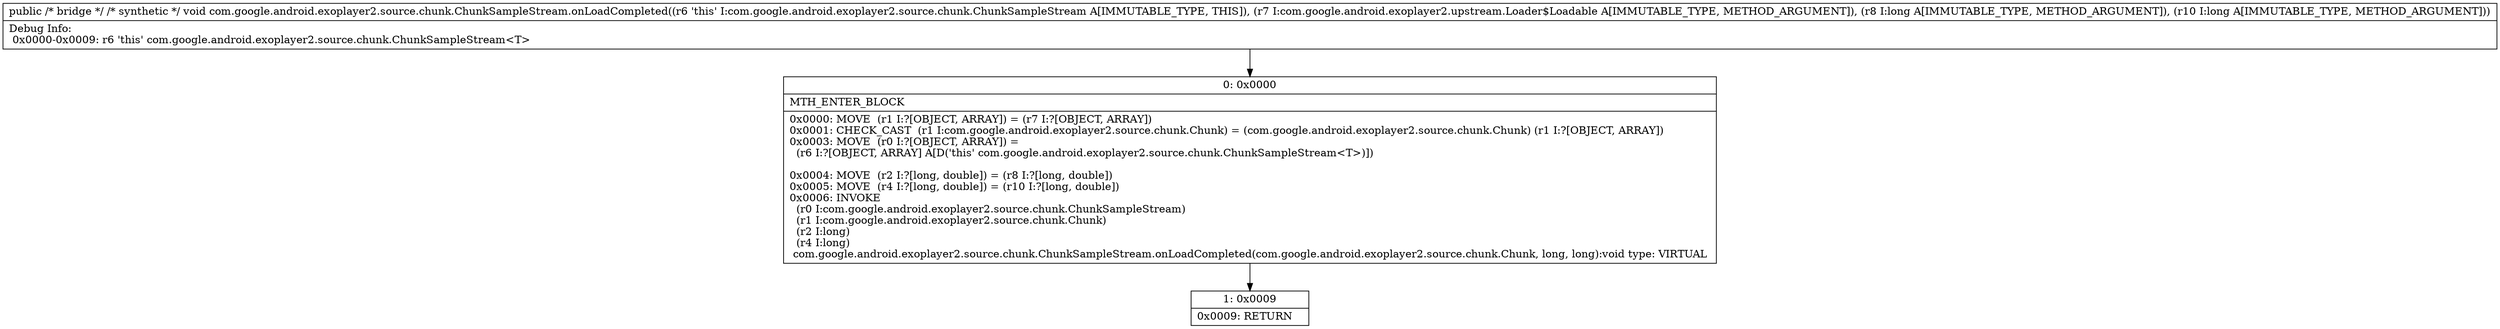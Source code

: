 digraph "CFG forcom.google.android.exoplayer2.source.chunk.ChunkSampleStream.onLoadCompleted(Lcom\/google\/android\/exoplayer2\/upstream\/Loader$Loadable;JJ)V" {
Node_0 [shape=record,label="{0\:\ 0x0000|MTH_ENTER_BLOCK\l|0x0000: MOVE  (r1 I:?[OBJECT, ARRAY]) = (r7 I:?[OBJECT, ARRAY]) \l0x0001: CHECK_CAST  (r1 I:com.google.android.exoplayer2.source.chunk.Chunk) = (com.google.android.exoplayer2.source.chunk.Chunk) (r1 I:?[OBJECT, ARRAY]) \l0x0003: MOVE  (r0 I:?[OBJECT, ARRAY]) = \l  (r6 I:?[OBJECT, ARRAY] A[D('this' com.google.android.exoplayer2.source.chunk.ChunkSampleStream\<T\>)])\l \l0x0004: MOVE  (r2 I:?[long, double]) = (r8 I:?[long, double]) \l0x0005: MOVE  (r4 I:?[long, double]) = (r10 I:?[long, double]) \l0x0006: INVOKE  \l  (r0 I:com.google.android.exoplayer2.source.chunk.ChunkSampleStream)\l  (r1 I:com.google.android.exoplayer2.source.chunk.Chunk)\l  (r2 I:long)\l  (r4 I:long)\l com.google.android.exoplayer2.source.chunk.ChunkSampleStream.onLoadCompleted(com.google.android.exoplayer2.source.chunk.Chunk, long, long):void type: VIRTUAL \l}"];
Node_1 [shape=record,label="{1\:\ 0x0009|0x0009: RETURN   \l}"];
MethodNode[shape=record,label="{public \/* bridge *\/ \/* synthetic *\/ void com.google.android.exoplayer2.source.chunk.ChunkSampleStream.onLoadCompleted((r6 'this' I:com.google.android.exoplayer2.source.chunk.ChunkSampleStream A[IMMUTABLE_TYPE, THIS]), (r7 I:com.google.android.exoplayer2.upstream.Loader$Loadable A[IMMUTABLE_TYPE, METHOD_ARGUMENT]), (r8 I:long A[IMMUTABLE_TYPE, METHOD_ARGUMENT]), (r10 I:long A[IMMUTABLE_TYPE, METHOD_ARGUMENT]))  | Debug Info:\l  0x0000\-0x0009: r6 'this' com.google.android.exoplayer2.source.chunk.ChunkSampleStream\<T\>\l}"];
MethodNode -> Node_0;
Node_0 -> Node_1;
}

